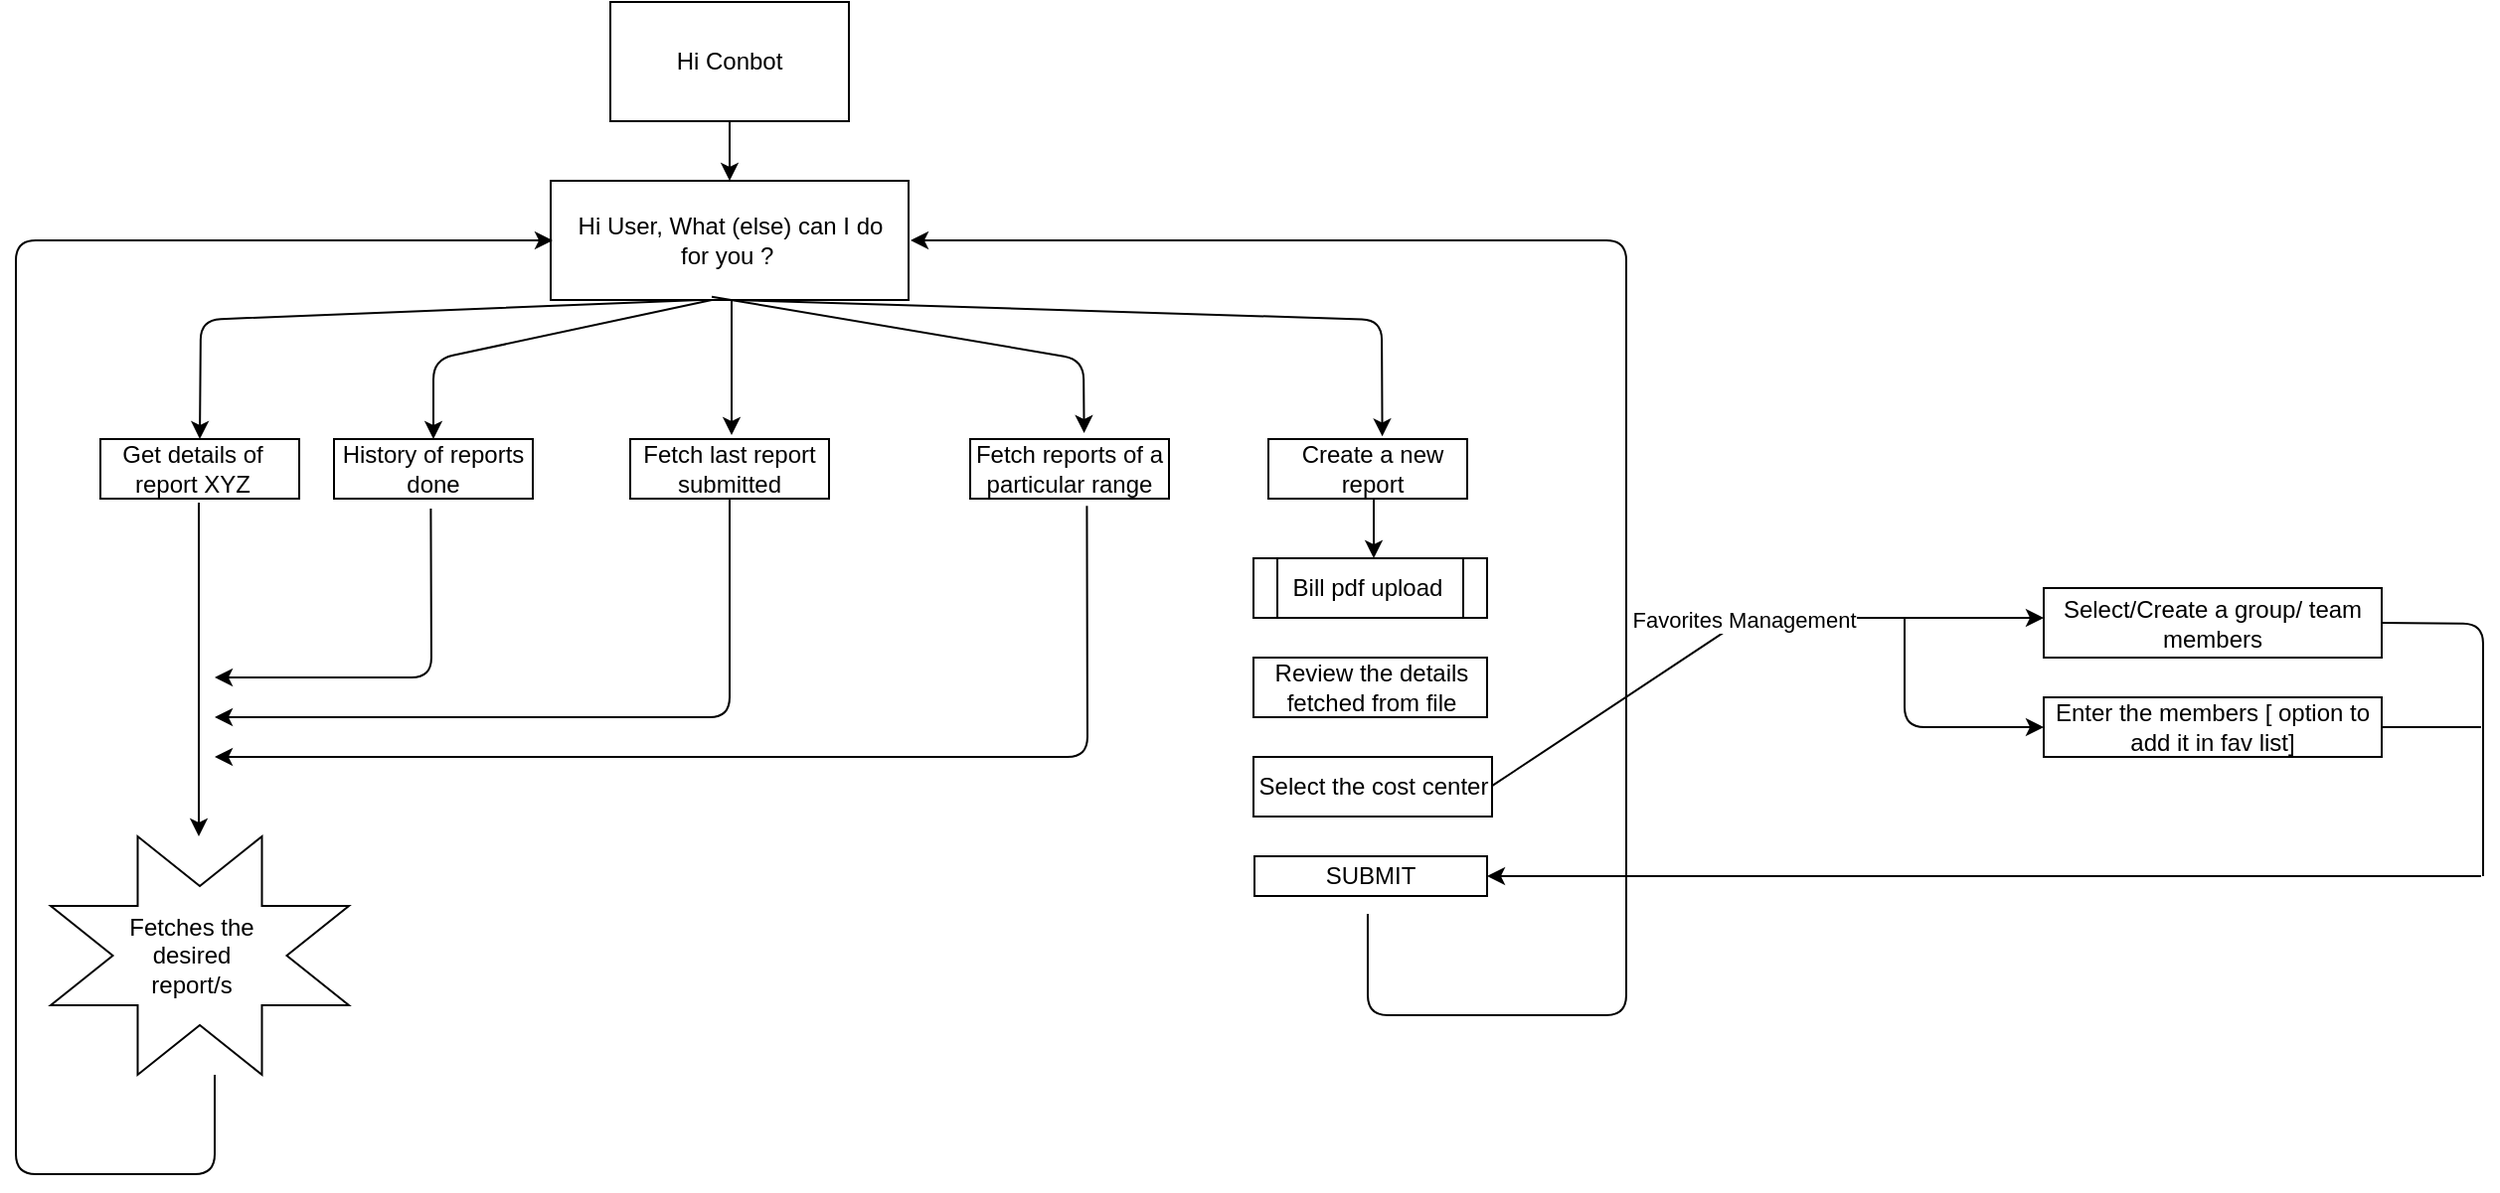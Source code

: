 <mxfile version="15.1.4" type="github"><diagram id="8fUN_DeAwgXAtgVCuLvd" name="Page-1"><mxGraphModel dx="3128" dy="2953" grid="1" gridSize="10" guides="1" tooltips="1" connect="1" arrows="1" fold="1" page="1" pageScale="1" pageWidth="827" pageHeight="1169" math="0" shadow="0"><root><mxCell id="0"/><mxCell id="1" parent="0"/><mxCell id="Dj3bC6TPY3Gizraxg4ti-1" value="" style="rounded=0;whiteSpace=wrap;html=1;" vertex="1" parent="1"><mxGeometry x="319" y="-1160" width="120" height="60" as="geometry"/></mxCell><mxCell id="Dj3bC6TPY3Gizraxg4ti-2" value="Hi Conbot" style="text;html=1;strokeColor=none;fillColor=none;align=center;verticalAlign=middle;whiteSpace=wrap;rounded=0;" vertex="1" parent="1"><mxGeometry x="344" y="-1140" width="70" height="20" as="geometry"/></mxCell><mxCell id="Dj3bC6TPY3Gizraxg4ti-3" value="" style="endArrow=classic;html=1;exitX=0.5;exitY=1;exitDx=0;exitDy=0;" edge="1" parent="1" source="Dj3bC6TPY3Gizraxg4ti-1"><mxGeometry width="50" height="50" relative="1" as="geometry"><mxPoint x="330" y="-960" as="sourcePoint"/><mxPoint x="379" y="-1070" as="targetPoint"/></mxGeometry></mxCell><mxCell id="Dj3bC6TPY3Gizraxg4ti-4" value="" style="rounded=0;whiteSpace=wrap;html=1;" vertex="1" parent="1"><mxGeometry x="289" y="-1070" width="180" height="60" as="geometry"/></mxCell><mxCell id="Dj3bC6TPY3Gizraxg4ti-5" value="Hi User, What (else) can I do for you ?&amp;nbsp;" style="text;html=1;strokeColor=none;fillColor=none;align=center;verticalAlign=middle;whiteSpace=wrap;rounded=0;" vertex="1" parent="1"><mxGeometry x="298.5" y="-1050" width="161" height="20" as="geometry"/></mxCell><mxCell id="Dj3bC6TPY3Gizraxg4ti-9" value="" style="endArrow=classic;html=1;entryX=0.5;entryY=0;entryDx=0;entryDy=0;" edge="1" parent="1" target="Dj3bC6TPY3Gizraxg4ti-11"><mxGeometry width="50" height="50" relative="1" as="geometry"><mxPoint x="364" y="-1010" as="sourcePoint"/><mxPoint x="414" y="-1060" as="targetPoint"/><Array as="points"><mxPoint x="113" y="-1000"/></Array></mxGeometry></mxCell><mxCell id="Dj3bC6TPY3Gizraxg4ti-11" value="" style="rounded=0;whiteSpace=wrap;html=1;" vertex="1" parent="1"><mxGeometry x="62.5" y="-940" width="100" height="30" as="geometry"/></mxCell><mxCell id="Dj3bC6TPY3Gizraxg4ti-12" value="" style="rounded=0;whiteSpace=wrap;html=1;" vertex="1" parent="1"><mxGeometry x="180" y="-940" width="100" height="30" as="geometry"/></mxCell><mxCell id="Dj3bC6TPY3Gizraxg4ti-13" value="" style="rounded=0;whiteSpace=wrap;html=1;" vertex="1" parent="1"><mxGeometry x="329" y="-940" width="100" height="30" as="geometry"/></mxCell><mxCell id="Dj3bC6TPY3Gizraxg4ti-14" value="" style="rounded=0;whiteSpace=wrap;html=1;" vertex="1" parent="1"><mxGeometry x="500" y="-940" width="100" height="30" as="geometry"/></mxCell><mxCell id="Dj3bC6TPY3Gizraxg4ti-15" value="" style="rounded=0;whiteSpace=wrap;html=1;" vertex="1" parent="1"><mxGeometry x="650" y="-940" width="100" height="30" as="geometry"/></mxCell><mxCell id="Dj3bC6TPY3Gizraxg4ti-16" value="" style="endArrow=classic;html=1;entryX=0.5;entryY=0;entryDx=0;entryDy=0;" edge="1" parent="1" target="Dj3bC6TPY3Gizraxg4ti-12"><mxGeometry width="50" height="50" relative="1" as="geometry"><mxPoint x="370" y="-1010" as="sourcePoint"/><mxPoint x="380" y="-1040" as="targetPoint"/><Array as="points"><mxPoint x="230" y="-980"/></Array></mxGeometry></mxCell><mxCell id="Dj3bC6TPY3Gizraxg4ti-17" value="" style="endArrow=classic;html=1;" edge="1" parent="1"><mxGeometry width="50" height="50" relative="1" as="geometry"><mxPoint x="380" y="-1010" as="sourcePoint"/><mxPoint x="380" y="-942" as="targetPoint"/><Array as="points"/></mxGeometry></mxCell><mxCell id="Dj3bC6TPY3Gizraxg4ti-18" value="" style="endArrow=classic;html=1;entryX=0.573;entryY=-0.1;entryDx=0;entryDy=0;entryPerimeter=0;exitX=0.45;exitY=0.972;exitDx=0;exitDy=0;exitPerimeter=0;" edge="1" parent="1" source="Dj3bC6TPY3Gizraxg4ti-4" target="Dj3bC6TPY3Gizraxg4ti-14"><mxGeometry width="50" height="50" relative="1" as="geometry"><mxPoint x="380" y="-1000" as="sourcePoint"/><mxPoint x="424" y="-931.68" as="targetPoint"/><Array as="points"><mxPoint x="557" y="-980"/></Array></mxGeometry></mxCell><mxCell id="Dj3bC6TPY3Gizraxg4ti-19" value="" style="endArrow=classic;html=1;entryX=0.573;entryY=-0.1;entryDx=0;entryDy=0;entryPerimeter=0;" edge="1" parent="1"><mxGeometry width="50" height="50" relative="1" as="geometry"><mxPoint x="380" y="-1010" as="sourcePoint"/><mxPoint x="707.3" y="-941.32" as="targetPoint"/><Array as="points"><mxPoint x="707" y="-1000"/></Array></mxGeometry></mxCell><mxCell id="Dj3bC6TPY3Gizraxg4ti-23" value="Get details of report XYZ" style="text;html=1;strokeColor=none;fillColor=none;align=center;verticalAlign=middle;whiteSpace=wrap;rounded=0;" vertex="1" parent="1"><mxGeometry x="70" y="-935" width="77.5" height="20" as="geometry"/></mxCell><mxCell id="Dj3bC6TPY3Gizraxg4ti-25" value="History of reports done" style="text;html=1;strokeColor=none;fillColor=none;align=center;verticalAlign=middle;whiteSpace=wrap;rounded=0;" vertex="1" parent="1"><mxGeometry x="180" y="-935" width="100" height="20" as="geometry"/></mxCell><mxCell id="Dj3bC6TPY3Gizraxg4ti-26" value="Fetch last report submitted" style="text;html=1;strokeColor=none;fillColor=none;align=center;verticalAlign=middle;whiteSpace=wrap;rounded=0;" vertex="1" parent="1"><mxGeometry x="329" y="-935" width="100" height="20" as="geometry"/></mxCell><mxCell id="Dj3bC6TPY3Gizraxg4ti-27" value="Fetch reports of a particular range" style="text;html=1;strokeColor=none;fillColor=none;align=center;verticalAlign=middle;whiteSpace=wrap;rounded=0;" vertex="1" parent="1"><mxGeometry x="485" y="-935" width="130" height="20" as="geometry"/></mxCell><mxCell id="Dj3bC6TPY3Gizraxg4ti-28" value="Create a new report" style="text;html=1;strokeColor=none;fillColor=none;align=center;verticalAlign=middle;whiteSpace=wrap;rounded=0;" vertex="1" parent="1"><mxGeometry x="650" y="-935" width="105" height="20" as="geometry"/></mxCell><mxCell id="Dj3bC6TPY3Gizraxg4ti-29" value="" style="endArrow=classic;html=1;" edge="1" parent="1"><mxGeometry width="50" height="50" relative="1" as="geometry"><mxPoint x="112" y="-908" as="sourcePoint"/><mxPoint x="112" y="-740" as="targetPoint"/><Array as="points"><mxPoint x="112" y="-880"/></Array></mxGeometry></mxCell><mxCell id="Dj3bC6TPY3Gizraxg4ti-30" value="" style="endArrow=classic;html=1;exitX=0.487;exitY=1.5;exitDx=0;exitDy=0;exitPerimeter=0;" edge="1" parent="1" source="Dj3bC6TPY3Gizraxg4ti-25"><mxGeometry width="50" height="50" relative="1" as="geometry"><mxPoint x="210" y="-800" as="sourcePoint"/><mxPoint x="120" y="-820" as="targetPoint"/><Array as="points"><mxPoint x="229" y="-820"/></Array></mxGeometry></mxCell><mxCell id="Dj3bC6TPY3Gizraxg4ti-31" value="" style="endArrow=classic;html=1;exitX=0.5;exitY=1;exitDx=0;exitDy=0;" edge="1" parent="1" source="Dj3bC6TPY3Gizraxg4ti-13"><mxGeometry width="50" height="50" relative="1" as="geometry"><mxPoint x="360" y="-860" as="sourcePoint"/><mxPoint x="120" y="-800" as="targetPoint"/><Array as="points"><mxPoint x="379" y="-800"/><mxPoint x="270" y="-800"/></Array></mxGeometry></mxCell><mxCell id="Dj3bC6TPY3Gizraxg4ti-32" value="" style="endArrow=classic;html=1;exitX=0.567;exitY=1.433;exitDx=0;exitDy=0;exitPerimeter=0;" edge="1" parent="1" source="Dj3bC6TPY3Gizraxg4ti-27"><mxGeometry width="50" height="50" relative="1" as="geometry"><mxPoint x="540" y="-860" as="sourcePoint"/><mxPoint x="120" y="-780" as="targetPoint"/><Array as="points"><mxPoint x="559" y="-780"/></Array></mxGeometry></mxCell><mxCell id="Dj3bC6TPY3Gizraxg4ti-37" value="" style="verticalLabelPosition=bottom;verticalAlign=top;html=1;shape=mxgraph.basic.8_point_star" vertex="1" parent="1"><mxGeometry x="37.5" y="-740" width="150" height="120" as="geometry"/></mxCell><mxCell id="Dj3bC6TPY3Gizraxg4ti-38" value="Fetches the desired report/s" style="text;html=1;strokeColor=none;fillColor=none;align=center;verticalAlign=middle;whiteSpace=wrap;rounded=0;" vertex="1" parent="1"><mxGeometry x="66.25" y="-690" width="85" height="20" as="geometry"/></mxCell><mxCell id="Dj3bC6TPY3Gizraxg4ti-42" value="" style="endArrow=classic;html=1;" edge="1" parent="1"><mxGeometry width="50" height="50" relative="1" as="geometry"><mxPoint x="120" y="-620" as="sourcePoint"/><mxPoint x="290" y="-1040" as="targetPoint"/><Array as="points"><mxPoint x="120" y="-570"/><mxPoint x="20" y="-570"/><mxPoint x="20" y="-1040"/></Array></mxGeometry></mxCell><mxCell id="Dj3bC6TPY3Gizraxg4ti-43" value="" style="shape=process;whiteSpace=wrap;html=1;backgroundOutline=1;" vertex="1" parent="1"><mxGeometry x="642.5" y="-880" width="117.5" height="30" as="geometry"/></mxCell><mxCell id="Dj3bC6TPY3Gizraxg4ti-44" value="Bill pdf upload" style="text;html=1;strokeColor=none;fillColor=none;align=center;verticalAlign=middle;whiteSpace=wrap;rounded=0;" vertex="1" parent="1"><mxGeometry x="660" y="-875" width="80" height="20" as="geometry"/></mxCell><mxCell id="Dj3bC6TPY3Gizraxg4ti-45" value="" style="endArrow=classic;html=1;" edge="1" parent="1"><mxGeometry width="50" height="50" relative="1" as="geometry"><mxPoint x="703" y="-910" as="sourcePoint"/><mxPoint x="703" y="-880" as="targetPoint"/></mxGeometry></mxCell><mxCell id="Dj3bC6TPY3Gizraxg4ti-46" value="Review the details fetched from file" style="rounded=0;whiteSpace=wrap;html=1;" vertex="1" parent="1"><mxGeometry x="642.5" y="-830" width="117.5" height="30" as="geometry"/></mxCell><mxCell id="Dj3bC6TPY3Gizraxg4ti-48" value="Select the cost center" style="rounded=0;whiteSpace=wrap;html=1;" vertex="1" parent="1"><mxGeometry x="642.5" y="-780" width="120" height="30" as="geometry"/></mxCell><mxCell id="Dj3bC6TPY3Gizraxg4ti-50" value="SUBMIT" style="rounded=0;whiteSpace=wrap;html=1;" vertex="1" parent="1"><mxGeometry x="643" y="-730" width="117" height="20" as="geometry"/></mxCell><mxCell id="Dj3bC6TPY3Gizraxg4ti-51" value="" style="endArrow=classic;html=1;exitX=0.487;exitY=1.45;exitDx=0;exitDy=0;exitPerimeter=0;" edge="1" parent="1" source="Dj3bC6TPY3Gizraxg4ti-50"><mxGeometry width="50" height="50" relative="1" as="geometry"><mxPoint x="700" y="-660" as="sourcePoint"/><mxPoint x="470" y="-1040" as="targetPoint"/><Array as="points"><mxPoint x="700" y="-650"/><mxPoint x="830" y="-650"/><mxPoint x="830" y="-1040"/></Array></mxGeometry></mxCell><mxCell id="Dj3bC6TPY3Gizraxg4ti-52" value="" style="endArrow=classic;html=1;" edge="1" parent="1"><mxGeometry relative="1" as="geometry"><mxPoint x="762.5" y="-765.42" as="sourcePoint"/><mxPoint x="1040" y="-850" as="targetPoint"/><Array as="points"><mxPoint x="890" y="-850"/></Array></mxGeometry></mxCell><mxCell id="Dj3bC6TPY3Gizraxg4ti-53" value="Favorites Management" style="edgeLabel;resizable=0;html=1;align=center;verticalAlign=middle;" connectable="0" vertex="1" parent="Dj3bC6TPY3Gizraxg4ti-52"><mxGeometry relative="1" as="geometry"/></mxCell><mxCell id="Dj3bC6TPY3Gizraxg4ti-55" value="Select/Create a group/ team members" style="rounded=0;whiteSpace=wrap;html=1;" vertex="1" parent="1"><mxGeometry x="1040" y="-865" width="170" height="35" as="geometry"/></mxCell><mxCell id="Dj3bC6TPY3Gizraxg4ti-56" value="" style="endArrow=classic;html=1;entryX=0;entryY=0.5;entryDx=0;entryDy=0;" edge="1" parent="1" target="Dj3bC6TPY3Gizraxg4ti-57"><mxGeometry width="50" height="50" relative="1" as="geometry"><mxPoint x="970" y="-850" as="sourcePoint"/><mxPoint x="1040" y="-800" as="targetPoint"/><Array as="points"><mxPoint x="970" y="-795"/></Array></mxGeometry></mxCell><mxCell id="Dj3bC6TPY3Gizraxg4ti-57" value="Enter the members [ option to add it in fav list]" style="rounded=0;whiteSpace=wrap;html=1;" vertex="1" parent="1"><mxGeometry x="1040" y="-810" width="170" height="30" as="geometry"/></mxCell><mxCell id="Dj3bC6TPY3Gizraxg4ti-58" value="" style="endArrow=none;html=1;exitX=1;exitY=0.5;exitDx=0;exitDy=0;" edge="1" parent="1" source="Dj3bC6TPY3Gizraxg4ti-55"><mxGeometry width="50" height="50" relative="1" as="geometry"><mxPoint x="940" y="-770" as="sourcePoint"/><mxPoint x="1261" y="-720" as="targetPoint"/><Array as="points"><mxPoint x="1261" y="-847"/></Array></mxGeometry></mxCell><mxCell id="Dj3bC6TPY3Gizraxg4ti-59" value="" style="endArrow=none;html=1;exitX=1;exitY=0.5;exitDx=0;exitDy=0;" edge="1" parent="1" source="Dj3bC6TPY3Gizraxg4ti-57"><mxGeometry width="50" height="50" relative="1" as="geometry"><mxPoint x="970" y="-770" as="sourcePoint"/><mxPoint x="1260" y="-795" as="targetPoint"/></mxGeometry></mxCell><mxCell id="Dj3bC6TPY3Gizraxg4ti-60" value="" style="endArrow=classic;html=1;entryX=1;entryY=0.5;entryDx=0;entryDy=0;" edge="1" parent="1" target="Dj3bC6TPY3Gizraxg4ti-50"><mxGeometry width="50" height="50" relative="1" as="geometry"><mxPoint x="1260" y="-720" as="sourcePoint"/><mxPoint x="1020" y="-820" as="targetPoint"/></mxGeometry></mxCell></root></mxGraphModel></diagram></mxfile>